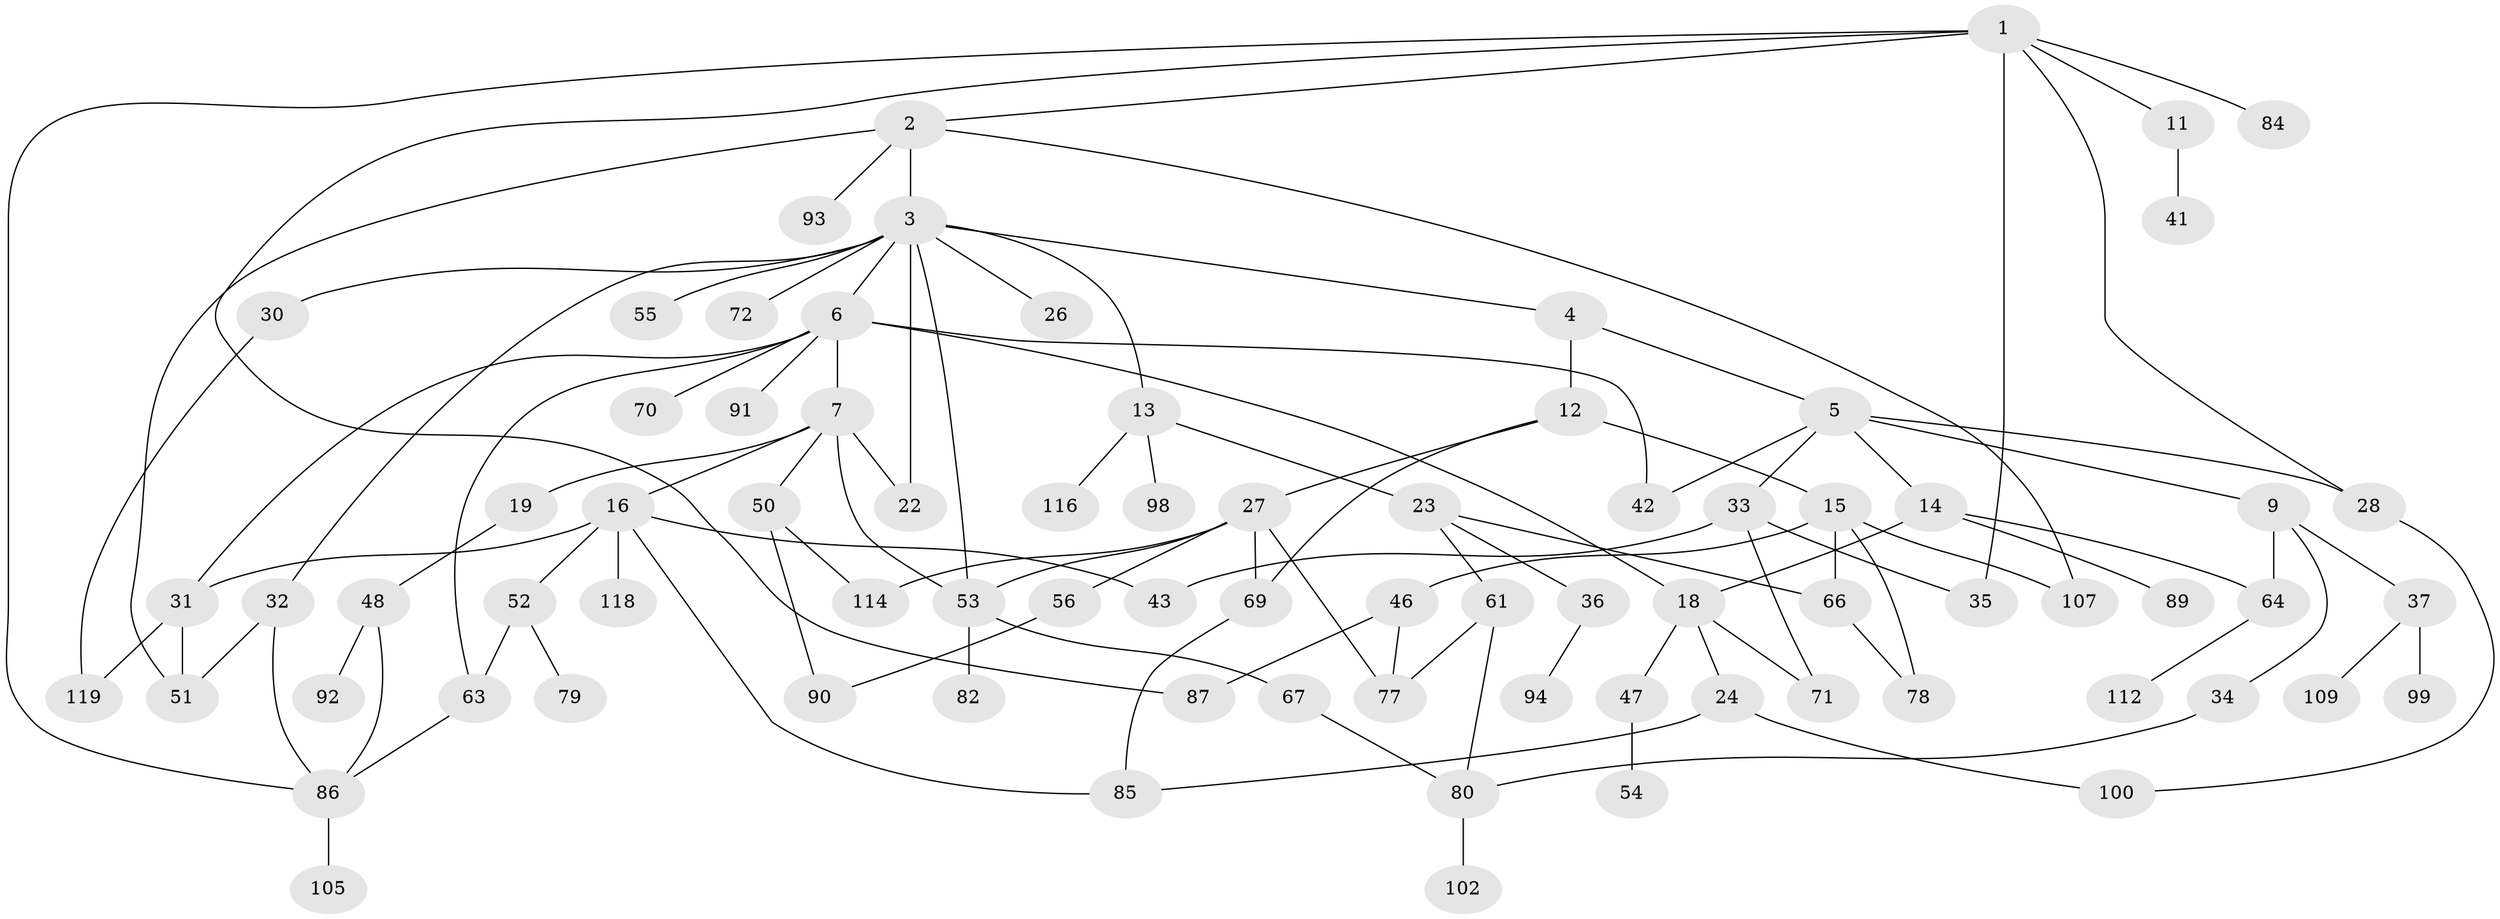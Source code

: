 // Generated by graph-tools (version 1.1) at 2025/23/03/03/25 07:23:30]
// undirected, 79 vertices, 110 edges
graph export_dot {
graph [start="1"]
  node [color=gray90,style=filled];
  1 [super="+117"];
  2 [super="+10"];
  3 [super="+21"];
  4 [super="+39"];
  5;
  6 [super="+44"];
  7 [super="+8"];
  9 [super="+115"];
  11;
  12 [super="+101"];
  13 [super="+20"];
  14 [super="+81"];
  15 [super="+17"];
  16 [super="+25"];
  18 [super="+38"];
  19 [super="+29"];
  22;
  23 [super="+40"];
  24;
  26;
  27 [super="+62"];
  28 [super="+45"];
  30;
  31 [super="+58"];
  32 [super="+95"];
  33 [super="+57"];
  34 [super="+88"];
  35 [super="+49"];
  36;
  37 [super="+97"];
  41;
  42 [super="+59"];
  43 [super="+65"];
  46;
  47 [super="+76"];
  48 [super="+60"];
  50 [super="+75"];
  51;
  52 [super="+96"];
  53 [super="+68"];
  54;
  55;
  56 [super="+113"];
  61 [super="+73"];
  63;
  64 [super="+83"];
  66;
  67 [super="+103"];
  69 [super="+74"];
  70;
  71 [super="+111"];
  72;
  77 [super="+104"];
  78;
  79;
  80;
  82 [super="+106"];
  84;
  85;
  86 [super="+110"];
  87;
  89;
  90 [super="+108"];
  91;
  92;
  93;
  94;
  98;
  99;
  100;
  102;
  105;
  107;
  109;
  112;
  114;
  116;
  118;
  119;
  1 -- 2;
  1 -- 11;
  1 -- 84;
  1 -- 86;
  1 -- 35;
  1 -- 28;
  1 -- 87;
  2 -- 3;
  2 -- 93;
  2 -- 107;
  2 -- 51;
  3 -- 4;
  3 -- 6;
  3 -- 13;
  3 -- 30;
  3 -- 53;
  3 -- 72;
  3 -- 32;
  3 -- 22;
  3 -- 55;
  3 -- 26;
  4 -- 5;
  4 -- 12;
  5 -- 9;
  5 -- 14;
  5 -- 28;
  5 -- 33;
  5 -- 42;
  6 -- 7;
  6 -- 18;
  6 -- 91;
  6 -- 70;
  6 -- 42;
  6 -- 63;
  6 -- 31;
  7 -- 16;
  7 -- 50;
  7 -- 19;
  7 -- 53;
  7 -- 22;
  9 -- 34;
  9 -- 37;
  9 -- 64;
  11 -- 41;
  12 -- 15;
  12 -- 27;
  12 -- 69;
  13 -- 98;
  13 -- 116;
  13 -- 23;
  14 -- 18;
  14 -- 64;
  14 -- 89;
  15 -- 66;
  15 -- 78;
  15 -- 107;
  15 -- 46;
  16 -- 52;
  16 -- 85;
  16 -- 43;
  16 -- 118;
  16 -- 31;
  18 -- 24;
  18 -- 47;
  18 -- 71;
  19 -- 48;
  23 -- 36;
  23 -- 61;
  23 -- 66;
  24 -- 100;
  24 -- 85;
  27 -- 56;
  27 -- 77;
  27 -- 114;
  27 -- 53;
  27 -- 69;
  28 -- 100;
  30 -- 119;
  31 -- 51;
  31 -- 119;
  32 -- 51;
  32 -- 86;
  33 -- 35;
  33 -- 43;
  33 -- 71;
  34 -- 80;
  36 -- 94;
  37 -- 99;
  37 -- 109;
  46 -- 87;
  46 -- 77;
  47 -- 54;
  48 -- 86;
  48 -- 92;
  50 -- 90;
  50 -- 114;
  52 -- 79;
  52 -- 63;
  53 -- 67;
  53 -- 82;
  56 -- 90;
  61 -- 80;
  61 -- 77;
  63 -- 86;
  64 -- 112;
  66 -- 78;
  67 -- 80;
  69 -- 85;
  80 -- 102;
  86 -- 105;
}
